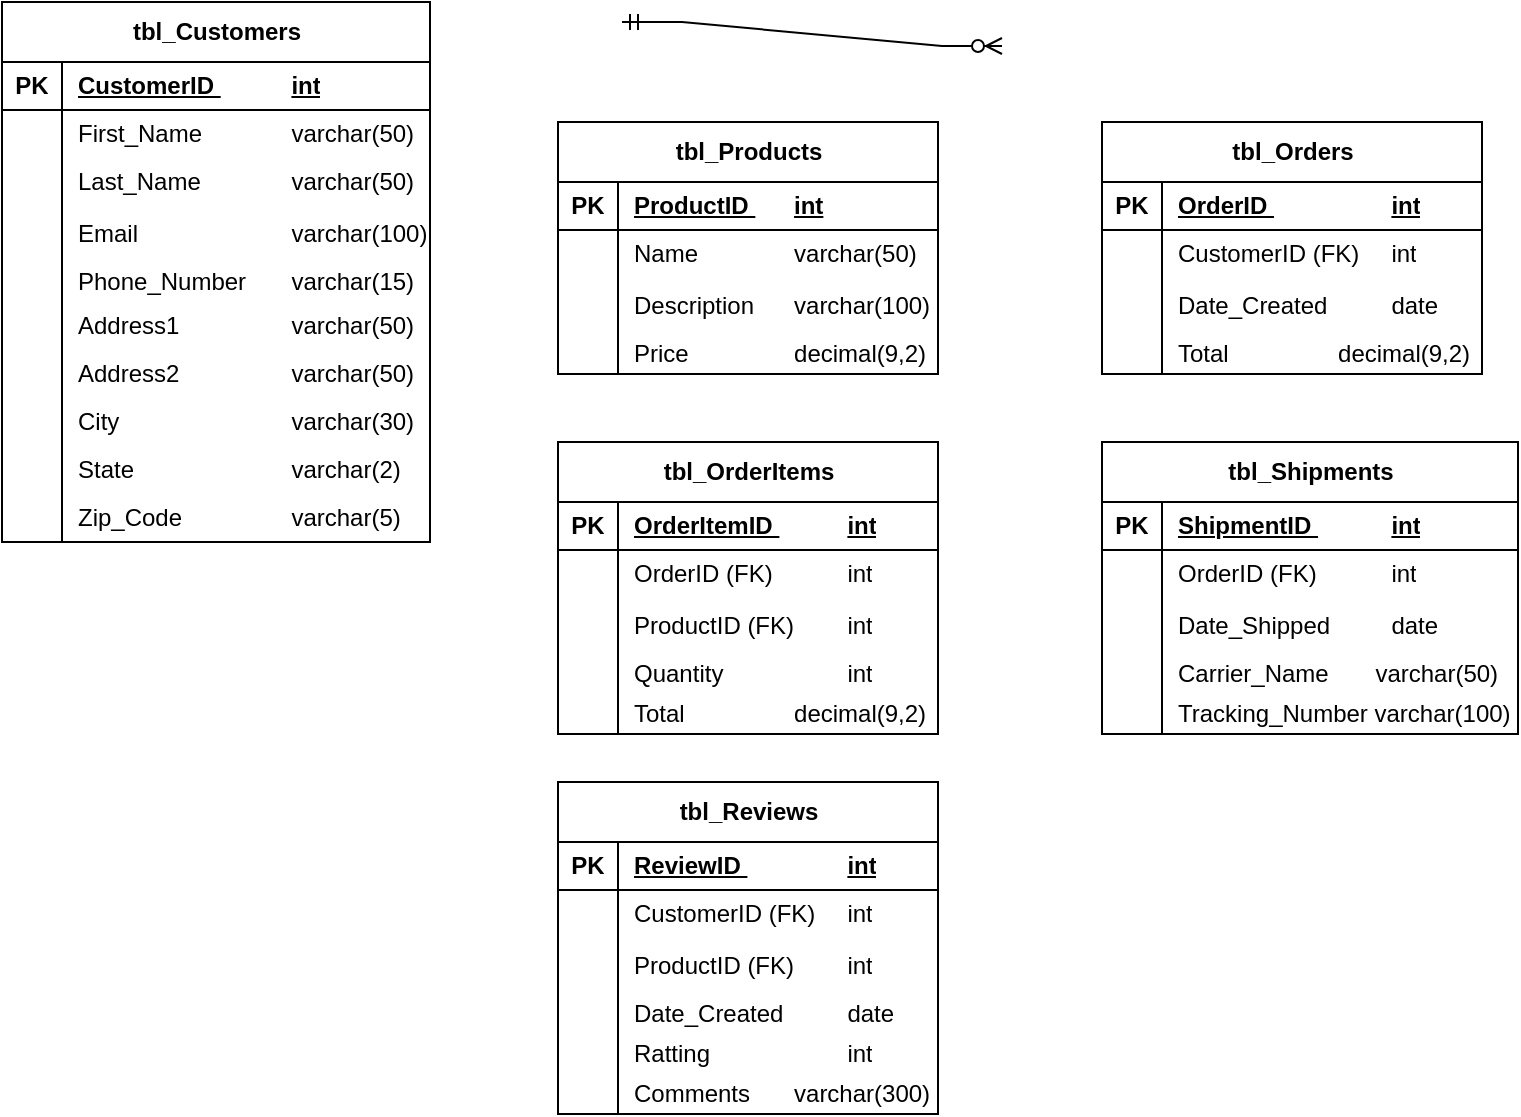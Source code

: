<mxfile version="22.1.5" type="github">
  <diagram name="Page-1" id="yN-8CEZ-ahlFTU7p4GhJ">
    <mxGraphModel dx="1012" dy="645" grid="1" gridSize="10" guides="1" tooltips="1" connect="1" arrows="1" fold="1" page="1" pageScale="1" pageWidth="850" pageHeight="1100" math="0" shadow="0">
      <root>
        <mxCell id="0" />
        <mxCell id="1" parent="0" />
        <mxCell id="nG5yOjNzxIH1vcLrPPvf-18" value="tbl_Customers" style="shape=table;startSize=30;container=1;collapsible=1;childLayout=tableLayout;fixedRows=1;rowLines=0;fontStyle=1;align=center;resizeLast=1;html=1;" parent="1" vertex="1">
          <mxGeometry x="40" y="40" width="214" height="270" as="geometry" />
        </mxCell>
        <mxCell id="nG5yOjNzxIH1vcLrPPvf-19" value="" style="shape=tableRow;horizontal=0;startSize=0;swimlaneHead=0;swimlaneBody=0;fillColor=none;collapsible=0;dropTarget=0;points=[[0,0.5],[1,0.5]];portConstraint=eastwest;top=0;left=0;right=0;bottom=1;" parent="nG5yOjNzxIH1vcLrPPvf-18" vertex="1">
          <mxGeometry y="30" width="214" height="24" as="geometry" />
        </mxCell>
        <mxCell id="nG5yOjNzxIH1vcLrPPvf-20" value="PK" style="shape=partialRectangle;connectable=0;fillColor=none;top=0;left=0;bottom=0;right=0;fontStyle=1;overflow=hidden;whiteSpace=wrap;html=1;" parent="nG5yOjNzxIH1vcLrPPvf-19" vertex="1">
          <mxGeometry width="30" height="24" as="geometry">
            <mxRectangle width="30" height="24" as="alternateBounds" />
          </mxGeometry>
        </mxCell>
        <mxCell id="nG5yOjNzxIH1vcLrPPvf-21" value="CustomerID&#x9;&lt;span style=&quot;white-space: pre;&quot;&gt;&#x9;&lt;/span&gt;&lt;span style=&quot;white-space: pre;&quot;&gt;&#x9;&lt;/span&gt;&lt;span style=&quot;border-color: var(--border-color);&quot;&gt;&lt;/span&gt;int" style="shape=partialRectangle;connectable=0;fillColor=none;top=0;left=0;bottom=0;right=0;align=left;spacingLeft=6;fontStyle=5;overflow=hidden;whiteSpace=wrap;html=1;" parent="nG5yOjNzxIH1vcLrPPvf-19" vertex="1">
          <mxGeometry x="30" width="184" height="24" as="geometry">
            <mxRectangle width="184" height="24" as="alternateBounds" />
          </mxGeometry>
        </mxCell>
        <mxCell id="nG5yOjNzxIH1vcLrPPvf-22" value="" style="shape=tableRow;horizontal=0;startSize=0;swimlaneHead=0;swimlaneBody=0;fillColor=none;collapsible=0;dropTarget=0;points=[[0,0.5],[1,0.5]];portConstraint=eastwest;top=0;left=0;right=0;bottom=0;" parent="nG5yOjNzxIH1vcLrPPvf-18" vertex="1">
          <mxGeometry y="54" width="214" height="24" as="geometry" />
        </mxCell>
        <mxCell id="nG5yOjNzxIH1vcLrPPvf-23" value="" style="shape=partialRectangle;connectable=0;fillColor=none;top=0;left=0;bottom=0;right=0;editable=1;overflow=hidden;whiteSpace=wrap;html=1;" parent="nG5yOjNzxIH1vcLrPPvf-22" vertex="1">
          <mxGeometry width="30" height="24" as="geometry">
            <mxRectangle width="30" height="24" as="alternateBounds" />
          </mxGeometry>
        </mxCell>
        <mxCell id="nG5yOjNzxIH1vcLrPPvf-24" value="First_Name&#x9;&lt;span style=&quot;white-space: pre;&quot;&gt;&#x9;&lt;/span&gt;&lt;span style=&quot;white-space: pre;&quot;&gt;&#x9;&lt;/span&gt;&lt;span style=&quot;border-color: var(--border-color);&quot;&gt;&lt;/span&gt;varchar(50)" style="shape=partialRectangle;connectable=0;fillColor=none;top=0;left=0;bottom=0;right=0;align=left;spacingLeft=6;overflow=hidden;whiteSpace=wrap;html=1;" parent="nG5yOjNzxIH1vcLrPPvf-22" vertex="1">
          <mxGeometry x="30" width="184" height="24" as="geometry">
            <mxRectangle width="184" height="24" as="alternateBounds" />
          </mxGeometry>
        </mxCell>
        <mxCell id="nG5yOjNzxIH1vcLrPPvf-25" value="" style="shape=tableRow;horizontal=0;startSize=0;swimlaneHead=0;swimlaneBody=0;fillColor=none;collapsible=0;dropTarget=0;points=[[0,0.5],[1,0.5]];portConstraint=eastwest;top=0;left=0;right=0;bottom=0;" parent="nG5yOjNzxIH1vcLrPPvf-18" vertex="1">
          <mxGeometry y="78" width="214" height="24" as="geometry" />
        </mxCell>
        <mxCell id="nG5yOjNzxIH1vcLrPPvf-26" value="" style="shape=partialRectangle;connectable=0;fillColor=none;top=0;left=0;bottom=0;right=0;editable=1;overflow=hidden;whiteSpace=wrap;html=1;" parent="nG5yOjNzxIH1vcLrPPvf-25" vertex="1">
          <mxGeometry width="30" height="24" as="geometry">
            <mxRectangle width="30" height="24" as="alternateBounds" />
          </mxGeometry>
        </mxCell>
        <mxCell id="nG5yOjNzxIH1vcLrPPvf-27" value="Last_Name&#x9;&lt;span style=&quot;white-space: pre;&quot;&gt;&#x9;&lt;/span&gt;&lt;span style=&quot;white-space: pre;&quot;&gt;&#x9;&lt;/span&gt;&lt;span style=&quot;border-color: var(--border-color);&quot;&gt;&lt;/span&gt;varchar(50)" style="shape=partialRectangle;connectable=0;fillColor=none;top=0;left=0;bottom=0;right=0;align=left;spacingLeft=6;overflow=hidden;whiteSpace=wrap;html=1;" parent="nG5yOjNzxIH1vcLrPPvf-25" vertex="1">
          <mxGeometry x="30" width="184" height="24" as="geometry">
            <mxRectangle width="184" height="24" as="alternateBounds" />
          </mxGeometry>
        </mxCell>
        <mxCell id="nG5yOjNzxIH1vcLrPPvf-28" value="" style="shape=tableRow;horizontal=0;startSize=0;swimlaneHead=0;swimlaneBody=0;fillColor=none;collapsible=0;dropTarget=0;points=[[0,0.5],[1,0.5]];portConstraint=eastwest;top=0;left=0;right=0;bottom=0;strokeColor=default;" parent="nG5yOjNzxIH1vcLrPPvf-18" vertex="1">
          <mxGeometry y="102" width="214" height="28" as="geometry" />
        </mxCell>
        <mxCell id="nG5yOjNzxIH1vcLrPPvf-29" value="" style="shape=partialRectangle;connectable=0;fillColor=none;top=0;left=0;bottom=0;right=0;editable=1;overflow=hidden;whiteSpace=wrap;html=1;" parent="nG5yOjNzxIH1vcLrPPvf-28" vertex="1">
          <mxGeometry width="30" height="28" as="geometry">
            <mxRectangle width="30" height="28" as="alternateBounds" />
          </mxGeometry>
        </mxCell>
        <mxCell id="nG5yOjNzxIH1vcLrPPvf-30" value="Email&#x9;&lt;span style=&quot;white-space: pre;&quot;&gt;&#x9;&lt;/span&gt;&lt;span style=&quot;white-space: pre;&quot;&gt;&#x9;&lt;/span&gt;&lt;span style=&quot;white-space: pre;&quot;&gt;&#x9;&lt;/span&gt;&lt;span style=&quot;border-color: var(--border-color);&quot;&gt;&lt;/span&gt;varchar(100)" style="shape=partialRectangle;connectable=0;fillColor=none;top=0;left=0;bottom=0;right=0;align=left;spacingLeft=6;overflow=hidden;whiteSpace=wrap;html=1;" parent="nG5yOjNzxIH1vcLrPPvf-28" vertex="1">
          <mxGeometry x="30" width="184" height="28" as="geometry">
            <mxRectangle width="184" height="28" as="alternateBounds" />
          </mxGeometry>
        </mxCell>
        <mxCell id="1pU03YvxmxOZ_lnWLBFP-92" style="shape=tableRow;horizontal=0;startSize=0;swimlaneHead=0;swimlaneBody=0;fillColor=none;collapsible=0;dropTarget=0;points=[[0,0.5],[1,0.5]];portConstraint=eastwest;top=0;left=0;right=0;bottom=0;strokeColor=default;" vertex="1" parent="nG5yOjNzxIH1vcLrPPvf-18">
          <mxGeometry y="130" width="214" height="20" as="geometry" />
        </mxCell>
        <mxCell id="1pU03YvxmxOZ_lnWLBFP-93" style="shape=partialRectangle;connectable=0;fillColor=none;top=0;left=0;bottom=0;right=0;editable=1;overflow=hidden;whiteSpace=wrap;html=1;" vertex="1" parent="1pU03YvxmxOZ_lnWLBFP-92">
          <mxGeometry width="30" height="20" as="geometry">
            <mxRectangle width="30" height="20" as="alternateBounds" />
          </mxGeometry>
        </mxCell>
        <mxCell id="1pU03YvxmxOZ_lnWLBFP-94" value="Phone_Number&#x9;&lt;span style=&quot;white-space: pre;&quot;&gt;&#x9;&lt;/span&gt;varchar(15)" style="shape=partialRectangle;connectable=0;fillColor=none;top=0;left=0;bottom=0;right=0;align=left;spacingLeft=6;overflow=hidden;whiteSpace=wrap;html=1;" vertex="1" parent="1pU03YvxmxOZ_lnWLBFP-92">
          <mxGeometry x="30" width="184" height="20" as="geometry">
            <mxRectangle width="184" height="20" as="alternateBounds" />
          </mxGeometry>
        </mxCell>
        <mxCell id="1pU03YvxmxOZ_lnWLBFP-89" style="shape=tableRow;horizontal=0;startSize=0;swimlaneHead=0;swimlaneBody=0;fillColor=none;collapsible=0;dropTarget=0;points=[[0,0.5],[1,0.5]];portConstraint=eastwest;top=0;left=0;right=0;bottom=0;strokeColor=default;" vertex="1" parent="nG5yOjNzxIH1vcLrPPvf-18">
          <mxGeometry y="150" width="214" height="24" as="geometry" />
        </mxCell>
        <mxCell id="1pU03YvxmxOZ_lnWLBFP-90" style="shape=partialRectangle;connectable=0;fillColor=none;top=0;left=0;bottom=0;right=0;editable=1;overflow=hidden;whiteSpace=wrap;html=1;" vertex="1" parent="1pU03YvxmxOZ_lnWLBFP-89">
          <mxGeometry width="30" height="24" as="geometry">
            <mxRectangle width="30" height="24" as="alternateBounds" />
          </mxGeometry>
        </mxCell>
        <mxCell id="1pU03YvxmxOZ_lnWLBFP-91" value="Address1&#x9;&lt;span style=&quot;border-color: var(--border-color);&quot;&gt;&lt;span style=&quot;white-space: pre;&quot;&gt;&amp;nbsp;&amp;nbsp;&amp;nbsp;&amp;nbsp;&lt;span style=&quot;white-space: pre;&quot;&gt;&#x9;&lt;/span&gt;&lt;span style=&quot;white-space: pre;&quot;&gt;&#x9;&lt;/span&gt;&lt;/span&gt;&lt;/span&gt;&lt;span style=&quot;border-color: var(--border-color);&quot;&gt;&lt;/span&gt;varchar(50)" style="shape=partialRectangle;connectable=0;fillColor=none;top=0;left=0;bottom=0;right=0;align=left;spacingLeft=6;overflow=hidden;whiteSpace=wrap;html=1;" vertex="1" parent="1pU03YvxmxOZ_lnWLBFP-89">
          <mxGeometry x="30" width="184" height="24" as="geometry">
            <mxRectangle width="184" height="24" as="alternateBounds" />
          </mxGeometry>
        </mxCell>
        <mxCell id="1pU03YvxmxOZ_lnWLBFP-86" style="shape=tableRow;horizontal=0;startSize=0;swimlaneHead=0;swimlaneBody=0;fillColor=none;collapsible=0;dropTarget=0;points=[[0,0.5],[1,0.5]];portConstraint=eastwest;top=0;left=0;right=0;bottom=0;strokeColor=default;" vertex="1" parent="nG5yOjNzxIH1vcLrPPvf-18">
          <mxGeometry y="174" width="214" height="24" as="geometry" />
        </mxCell>
        <mxCell id="1pU03YvxmxOZ_lnWLBFP-87" style="shape=partialRectangle;connectable=0;fillColor=none;top=0;left=0;bottom=0;right=0;editable=1;overflow=hidden;whiteSpace=wrap;html=1;" vertex="1" parent="1pU03YvxmxOZ_lnWLBFP-86">
          <mxGeometry width="30" height="24" as="geometry">
            <mxRectangle width="30" height="24" as="alternateBounds" />
          </mxGeometry>
        </mxCell>
        <mxCell id="1pU03YvxmxOZ_lnWLBFP-88" value="Address2&#x9;&lt;span style=&quot;border-color: var(--border-color);&quot;&gt;&lt;span style=&quot;white-space: pre;&quot;&gt;&amp;nbsp;&amp;nbsp;&amp;nbsp;&amp;nbsp;&lt;/span&gt;&lt;/span&gt;&lt;span style=&quot;border-color: var(--border-color);&quot;&gt;&lt;span style=&quot;white-space: pre;&quot;&gt;&amp;nbsp;&amp;nbsp;&amp;nbsp;&amp;nbsp;&lt;span style=&quot;white-space: pre;&quot;&gt;&#x9;&lt;/span&gt;&lt;/span&gt;&lt;/span&gt;varchar(50)" style="shape=partialRectangle;connectable=0;fillColor=none;top=0;left=0;bottom=0;right=0;align=left;spacingLeft=6;overflow=hidden;whiteSpace=wrap;html=1;" vertex="1" parent="1pU03YvxmxOZ_lnWLBFP-86">
          <mxGeometry x="30" width="184" height="24" as="geometry">
            <mxRectangle width="184" height="24" as="alternateBounds" />
          </mxGeometry>
        </mxCell>
        <mxCell id="1pU03YvxmxOZ_lnWLBFP-83" style="shape=tableRow;horizontal=0;startSize=0;swimlaneHead=0;swimlaneBody=0;fillColor=none;collapsible=0;dropTarget=0;points=[[0,0.5],[1,0.5]];portConstraint=eastwest;top=0;left=0;right=0;bottom=0;strokeColor=default;" vertex="1" parent="nG5yOjNzxIH1vcLrPPvf-18">
          <mxGeometry y="198" width="214" height="24" as="geometry" />
        </mxCell>
        <mxCell id="1pU03YvxmxOZ_lnWLBFP-84" style="shape=partialRectangle;connectable=0;fillColor=none;top=0;left=0;bottom=0;right=0;editable=1;overflow=hidden;whiteSpace=wrap;html=1;" vertex="1" parent="1pU03YvxmxOZ_lnWLBFP-83">
          <mxGeometry width="30" height="24" as="geometry">
            <mxRectangle width="30" height="24" as="alternateBounds" />
          </mxGeometry>
        </mxCell>
        <mxCell id="1pU03YvxmxOZ_lnWLBFP-85" value="City&#x9;&lt;span style=&quot;border-color: var(--border-color);&quot;&gt;&lt;span style=&quot;white-space: pre;&quot;&gt;&amp;nbsp;&amp;nbsp;&amp;nbsp;&amp;nbsp;&lt;/span&gt;&lt;/span&gt;&lt;span style=&quot;border-color: var(--border-color);&quot;&gt;&lt;span style=&quot;white-space: pre;&quot;&gt;&amp;nbsp;&amp;nbsp;&amp;nbsp;&amp;nbsp;&lt;/span&gt;&lt;/span&gt;&lt;span style=&quot;border-color: var(--border-color);&quot;&gt;&lt;span style=&quot;white-space: pre;&quot;&gt;&amp;nbsp;&amp;nbsp;&amp;nbsp;&amp;nbsp;&lt;span style=&quot;white-space: pre;&quot;&gt;&#x9;&lt;/span&gt;&lt;span style=&quot;white-space: pre;&quot;&gt;&#x9;&lt;/span&gt;&lt;/span&gt;&lt;/span&gt;varchar(30)" style="shape=partialRectangle;connectable=0;fillColor=none;top=0;left=0;bottom=0;right=0;align=left;spacingLeft=6;overflow=hidden;whiteSpace=wrap;html=1;" vertex="1" parent="1pU03YvxmxOZ_lnWLBFP-83">
          <mxGeometry x="30" width="184" height="24" as="geometry">
            <mxRectangle width="184" height="24" as="alternateBounds" />
          </mxGeometry>
        </mxCell>
        <mxCell id="1pU03YvxmxOZ_lnWLBFP-80" style="shape=tableRow;horizontal=0;startSize=0;swimlaneHead=0;swimlaneBody=0;fillColor=none;collapsible=0;dropTarget=0;points=[[0,0.5],[1,0.5]];portConstraint=eastwest;top=0;left=0;right=0;bottom=0;strokeColor=default;" vertex="1" parent="nG5yOjNzxIH1vcLrPPvf-18">
          <mxGeometry y="222" width="214" height="24" as="geometry" />
        </mxCell>
        <mxCell id="1pU03YvxmxOZ_lnWLBFP-81" style="shape=partialRectangle;connectable=0;fillColor=none;top=0;left=0;bottom=0;right=0;editable=1;overflow=hidden;whiteSpace=wrap;html=1;" vertex="1" parent="1pU03YvxmxOZ_lnWLBFP-80">
          <mxGeometry width="30" height="24" as="geometry">
            <mxRectangle width="30" height="24" as="alternateBounds" />
          </mxGeometry>
        </mxCell>
        <mxCell id="1pU03YvxmxOZ_lnWLBFP-82" value="State&#x9;&lt;span style=&quot;white-space: pre;&quot;&gt;&#x9;&lt;/span&gt;&lt;span style=&quot;white-space: pre;&quot;&gt;&#x9;&lt;/span&gt;&lt;span style=&quot;white-space: pre;&quot;&gt;&#x9;&lt;/span&gt;&lt;span style=&quot;border-color: var(--border-color);&quot;&gt;&lt;/span&gt;varchar(2)" style="shape=partialRectangle;connectable=0;fillColor=none;top=0;left=0;bottom=0;right=0;align=left;spacingLeft=6;overflow=hidden;whiteSpace=wrap;html=1;" vertex="1" parent="1pU03YvxmxOZ_lnWLBFP-80">
          <mxGeometry x="30" width="184" height="24" as="geometry">
            <mxRectangle width="184" height="24" as="alternateBounds" />
          </mxGeometry>
        </mxCell>
        <mxCell id="1pU03YvxmxOZ_lnWLBFP-77" style="shape=tableRow;horizontal=0;startSize=0;swimlaneHead=0;swimlaneBody=0;fillColor=none;collapsible=0;dropTarget=0;points=[[0,0.5],[1,0.5]];portConstraint=eastwest;top=0;left=0;right=0;bottom=0;strokeColor=default;" vertex="1" parent="nG5yOjNzxIH1vcLrPPvf-18">
          <mxGeometry y="246" width="214" height="24" as="geometry" />
        </mxCell>
        <mxCell id="1pU03YvxmxOZ_lnWLBFP-78" style="shape=partialRectangle;connectable=0;fillColor=none;top=0;left=0;bottom=0;right=0;editable=1;overflow=hidden;whiteSpace=wrap;html=1;" vertex="1" parent="1pU03YvxmxOZ_lnWLBFP-77">
          <mxGeometry width="30" height="24" as="geometry">
            <mxRectangle width="30" height="24" as="alternateBounds" />
          </mxGeometry>
        </mxCell>
        <mxCell id="1pU03YvxmxOZ_lnWLBFP-79" value="Zip_Code&#x9;&lt;span style=&quot;white-space: pre;&quot;&gt;&#x9;&lt;/span&gt;&lt;span style=&quot;white-space: pre;&quot;&gt;&#x9;&lt;/span&gt;&lt;span style=&quot;border-color: var(--border-color);&quot;&gt;&lt;/span&gt;varchar(5)" style="shape=partialRectangle;connectable=0;fillColor=none;top=0;left=0;bottom=0;right=0;align=left;spacingLeft=6;overflow=hidden;whiteSpace=wrap;html=1;" vertex="1" parent="1pU03YvxmxOZ_lnWLBFP-77">
          <mxGeometry x="30" width="184" height="24" as="geometry">
            <mxRectangle width="184" height="24" as="alternateBounds" />
          </mxGeometry>
        </mxCell>
        <mxCell id="nG5yOjNzxIH1vcLrPPvf-31" value="" style="edgeStyle=entityRelationEdgeStyle;fontSize=12;html=1;endArrow=ERzeroToMany;startArrow=ERmandOne;rounded=0;entryX=0;entryY=0.5;entryDx=0;entryDy=0;" parent="1" edge="1">
          <mxGeometry width="100" height="100" relative="1" as="geometry">
            <mxPoint x="350" y="50" as="sourcePoint" />
            <mxPoint x="540" y="62" as="targetPoint" />
          </mxGeometry>
        </mxCell>
        <mxCell id="1pU03YvxmxOZ_lnWLBFP-95" value="tbl_Products" style="shape=table;startSize=30;container=1;collapsible=1;childLayout=tableLayout;fixedRows=1;rowLines=0;fontStyle=1;align=center;resizeLast=1;html=1;" vertex="1" parent="1">
          <mxGeometry x="318" y="100" width="190" height="126" as="geometry" />
        </mxCell>
        <mxCell id="1pU03YvxmxOZ_lnWLBFP-96" value="" style="shape=tableRow;horizontal=0;startSize=0;swimlaneHead=0;swimlaneBody=0;fillColor=none;collapsible=0;dropTarget=0;points=[[0,0.5],[1,0.5]];portConstraint=eastwest;top=0;left=0;right=0;bottom=1;" vertex="1" parent="1pU03YvxmxOZ_lnWLBFP-95">
          <mxGeometry y="30" width="190" height="24" as="geometry" />
        </mxCell>
        <mxCell id="1pU03YvxmxOZ_lnWLBFP-97" value="PK" style="shape=partialRectangle;connectable=0;fillColor=none;top=0;left=0;bottom=0;right=0;fontStyle=1;overflow=hidden;whiteSpace=wrap;html=1;" vertex="1" parent="1pU03YvxmxOZ_lnWLBFP-96">
          <mxGeometry width="30" height="24" as="geometry">
            <mxRectangle width="30" height="24" as="alternateBounds" />
          </mxGeometry>
        </mxCell>
        <mxCell id="1pU03YvxmxOZ_lnWLBFP-98" value="ProductID&#x9;&lt;span style=&quot;white-space: pre;&quot;&gt;&#x9;&lt;/span&gt;int" style="shape=partialRectangle;connectable=0;fillColor=none;top=0;left=0;bottom=0;right=0;align=left;spacingLeft=6;fontStyle=5;overflow=hidden;whiteSpace=wrap;html=1;" vertex="1" parent="1pU03YvxmxOZ_lnWLBFP-96">
          <mxGeometry x="30" width="160" height="24" as="geometry">
            <mxRectangle width="160" height="24" as="alternateBounds" />
          </mxGeometry>
        </mxCell>
        <mxCell id="1pU03YvxmxOZ_lnWLBFP-102" value="" style="shape=tableRow;horizontal=0;startSize=0;swimlaneHead=0;swimlaneBody=0;fillColor=none;collapsible=0;dropTarget=0;points=[[0,0.5],[1,0.5]];portConstraint=eastwest;top=0;left=0;right=0;bottom=0;" vertex="1" parent="1pU03YvxmxOZ_lnWLBFP-95">
          <mxGeometry y="54" width="190" height="24" as="geometry" />
        </mxCell>
        <mxCell id="1pU03YvxmxOZ_lnWLBFP-103" value="" style="shape=partialRectangle;connectable=0;fillColor=none;top=0;left=0;bottom=0;right=0;editable=1;overflow=hidden;whiteSpace=wrap;html=1;" vertex="1" parent="1pU03YvxmxOZ_lnWLBFP-102">
          <mxGeometry width="30" height="24" as="geometry">
            <mxRectangle width="30" height="24" as="alternateBounds" />
          </mxGeometry>
        </mxCell>
        <mxCell id="1pU03YvxmxOZ_lnWLBFP-104" value="Name&#x9;&lt;span style=&quot;white-space: pre;&quot;&gt;&#x9;&lt;/span&gt;&lt;span style=&quot;white-space: pre;&quot;&gt;&#x9;&lt;/span&gt;varchar(50)" style="shape=partialRectangle;connectable=0;fillColor=none;top=0;left=0;bottom=0;right=0;align=left;spacingLeft=6;overflow=hidden;whiteSpace=wrap;html=1;" vertex="1" parent="1pU03YvxmxOZ_lnWLBFP-102">
          <mxGeometry x="30" width="160" height="24" as="geometry">
            <mxRectangle width="160" height="24" as="alternateBounds" />
          </mxGeometry>
        </mxCell>
        <mxCell id="1pU03YvxmxOZ_lnWLBFP-105" value="" style="shape=tableRow;horizontal=0;startSize=0;swimlaneHead=0;swimlaneBody=0;fillColor=none;collapsible=0;dropTarget=0;points=[[0,0.5],[1,0.5]];portConstraint=eastwest;top=0;left=0;right=0;bottom=0;strokeColor=default;" vertex="1" parent="1pU03YvxmxOZ_lnWLBFP-95">
          <mxGeometry y="78" width="190" height="28" as="geometry" />
        </mxCell>
        <mxCell id="1pU03YvxmxOZ_lnWLBFP-106" value="" style="shape=partialRectangle;connectable=0;fillColor=none;top=0;left=0;bottom=0;right=0;editable=1;overflow=hidden;whiteSpace=wrap;html=1;" vertex="1" parent="1pU03YvxmxOZ_lnWLBFP-105">
          <mxGeometry width="30" height="28" as="geometry">
            <mxRectangle width="30" height="28" as="alternateBounds" />
          </mxGeometry>
        </mxCell>
        <mxCell id="1pU03YvxmxOZ_lnWLBFP-107" value="Description&amp;nbsp;&lt;span style=&quot;white-space: pre;&quot;&gt;&#x9;&lt;/span&gt;varchar(100)" style="shape=partialRectangle;connectable=0;fillColor=none;top=0;left=0;bottom=0;right=0;align=left;spacingLeft=6;overflow=hidden;whiteSpace=wrap;html=1;" vertex="1" parent="1pU03YvxmxOZ_lnWLBFP-105">
          <mxGeometry x="30" width="160" height="28" as="geometry">
            <mxRectangle width="160" height="28" as="alternateBounds" />
          </mxGeometry>
        </mxCell>
        <mxCell id="1pU03YvxmxOZ_lnWLBFP-108" style="shape=tableRow;horizontal=0;startSize=0;swimlaneHead=0;swimlaneBody=0;fillColor=none;collapsible=0;dropTarget=0;points=[[0,0.5],[1,0.5]];portConstraint=eastwest;top=0;left=0;right=0;bottom=0;strokeColor=default;" vertex="1" parent="1pU03YvxmxOZ_lnWLBFP-95">
          <mxGeometry y="106" width="190" height="20" as="geometry" />
        </mxCell>
        <mxCell id="1pU03YvxmxOZ_lnWLBFP-109" style="shape=partialRectangle;connectable=0;fillColor=none;top=0;left=0;bottom=0;right=0;editable=1;overflow=hidden;whiteSpace=wrap;html=1;" vertex="1" parent="1pU03YvxmxOZ_lnWLBFP-108">
          <mxGeometry width="30" height="20" as="geometry">
            <mxRectangle width="30" height="20" as="alternateBounds" />
          </mxGeometry>
        </mxCell>
        <mxCell id="1pU03YvxmxOZ_lnWLBFP-110" value="Price&amp;nbsp;&lt;span style=&quot;white-space: pre;&quot;&gt;&#x9;&lt;span style=&quot;white-space: pre;&quot;&gt;&#x9;&lt;/span&gt;&lt;/span&gt;decimal(9,2)" style="shape=partialRectangle;connectable=0;fillColor=none;top=0;left=0;bottom=0;right=0;align=left;spacingLeft=6;overflow=hidden;whiteSpace=wrap;html=1;" vertex="1" parent="1pU03YvxmxOZ_lnWLBFP-108">
          <mxGeometry x="30" width="160" height="20" as="geometry">
            <mxRectangle width="160" height="20" as="alternateBounds" />
          </mxGeometry>
        </mxCell>
        <mxCell id="1pU03YvxmxOZ_lnWLBFP-126" value="tbl_Orders" style="shape=table;startSize=30;container=1;collapsible=1;childLayout=tableLayout;fixedRows=1;rowLines=0;fontStyle=1;align=center;resizeLast=1;html=1;" vertex="1" parent="1">
          <mxGeometry x="590" y="100" width="190" height="126" as="geometry" />
        </mxCell>
        <mxCell id="1pU03YvxmxOZ_lnWLBFP-127" value="" style="shape=tableRow;horizontal=0;startSize=0;swimlaneHead=0;swimlaneBody=0;fillColor=none;collapsible=0;dropTarget=0;points=[[0,0.5],[1,0.5]];portConstraint=eastwest;top=0;left=0;right=0;bottom=1;" vertex="1" parent="1pU03YvxmxOZ_lnWLBFP-126">
          <mxGeometry y="30" width="190" height="24" as="geometry" />
        </mxCell>
        <mxCell id="1pU03YvxmxOZ_lnWLBFP-128" value="PK" style="shape=partialRectangle;connectable=0;fillColor=none;top=0;left=0;bottom=0;right=0;fontStyle=1;overflow=hidden;whiteSpace=wrap;html=1;" vertex="1" parent="1pU03YvxmxOZ_lnWLBFP-127">
          <mxGeometry width="30" height="24" as="geometry">
            <mxRectangle width="30" height="24" as="alternateBounds" />
          </mxGeometry>
        </mxCell>
        <mxCell id="1pU03YvxmxOZ_lnWLBFP-129" value="OrderID&#x9;&lt;span style=&quot;white-space: pre;&quot;&gt;&#x9;&lt;span style=&quot;white-space: pre;&quot;&gt;&#x9;&lt;span style=&quot;white-space: pre;&quot;&gt;&#x9;&lt;/span&gt;&lt;/span&gt;&lt;/span&gt;int" style="shape=partialRectangle;connectable=0;fillColor=none;top=0;left=0;bottom=0;right=0;align=left;spacingLeft=6;fontStyle=5;overflow=hidden;whiteSpace=wrap;html=1;" vertex="1" parent="1pU03YvxmxOZ_lnWLBFP-127">
          <mxGeometry x="30" width="160" height="24" as="geometry">
            <mxRectangle width="160" height="24" as="alternateBounds" />
          </mxGeometry>
        </mxCell>
        <mxCell id="1pU03YvxmxOZ_lnWLBFP-130" value="" style="shape=tableRow;horizontal=0;startSize=0;swimlaneHead=0;swimlaneBody=0;fillColor=none;collapsible=0;dropTarget=0;points=[[0,0.5],[1,0.5]];portConstraint=eastwest;top=0;left=0;right=0;bottom=0;" vertex="1" parent="1pU03YvxmxOZ_lnWLBFP-126">
          <mxGeometry y="54" width="190" height="24" as="geometry" />
        </mxCell>
        <mxCell id="1pU03YvxmxOZ_lnWLBFP-131" value="" style="shape=partialRectangle;connectable=0;fillColor=none;top=0;left=0;bottom=0;right=0;editable=1;overflow=hidden;whiteSpace=wrap;html=1;" vertex="1" parent="1pU03YvxmxOZ_lnWLBFP-130">
          <mxGeometry width="30" height="24" as="geometry">
            <mxRectangle width="30" height="24" as="alternateBounds" />
          </mxGeometry>
        </mxCell>
        <mxCell id="1pU03YvxmxOZ_lnWLBFP-132" value="CustomerID (FK) &lt;span style=&quot;white-space: pre;&quot;&gt;&#x9;&lt;/span&gt;int" style="shape=partialRectangle;connectable=0;fillColor=none;top=0;left=0;bottom=0;right=0;align=left;spacingLeft=6;overflow=hidden;whiteSpace=wrap;html=1;" vertex="1" parent="1pU03YvxmxOZ_lnWLBFP-130">
          <mxGeometry x="30" width="160" height="24" as="geometry">
            <mxRectangle width="160" height="24" as="alternateBounds" />
          </mxGeometry>
        </mxCell>
        <mxCell id="1pU03YvxmxOZ_lnWLBFP-133" value="" style="shape=tableRow;horizontal=0;startSize=0;swimlaneHead=0;swimlaneBody=0;fillColor=none;collapsible=0;dropTarget=0;points=[[0,0.5],[1,0.5]];portConstraint=eastwest;top=0;left=0;right=0;bottom=0;strokeColor=default;" vertex="1" parent="1pU03YvxmxOZ_lnWLBFP-126">
          <mxGeometry y="78" width="190" height="28" as="geometry" />
        </mxCell>
        <mxCell id="1pU03YvxmxOZ_lnWLBFP-134" value="" style="shape=partialRectangle;connectable=0;fillColor=none;top=0;left=0;bottom=0;right=0;editable=1;overflow=hidden;whiteSpace=wrap;html=1;" vertex="1" parent="1pU03YvxmxOZ_lnWLBFP-133">
          <mxGeometry width="30" height="28" as="geometry">
            <mxRectangle width="30" height="28" as="alternateBounds" />
          </mxGeometry>
        </mxCell>
        <mxCell id="1pU03YvxmxOZ_lnWLBFP-135" value="Date_Created&lt;span style=&quot;white-space: pre;&quot;&gt;&#x9;&lt;/span&gt;&lt;span style=&quot;white-space: pre;&quot;&gt;&#x9;&lt;/span&gt;date" style="shape=partialRectangle;connectable=0;fillColor=none;top=0;left=0;bottom=0;right=0;align=left;spacingLeft=6;overflow=hidden;whiteSpace=wrap;html=1;" vertex="1" parent="1pU03YvxmxOZ_lnWLBFP-133">
          <mxGeometry x="30" width="160" height="28" as="geometry">
            <mxRectangle width="160" height="28" as="alternateBounds" />
          </mxGeometry>
        </mxCell>
        <mxCell id="1pU03YvxmxOZ_lnWLBFP-136" style="shape=tableRow;horizontal=0;startSize=0;swimlaneHead=0;swimlaneBody=0;fillColor=none;collapsible=0;dropTarget=0;points=[[0,0.5],[1,0.5]];portConstraint=eastwest;top=0;left=0;right=0;bottom=0;strokeColor=default;" vertex="1" parent="1pU03YvxmxOZ_lnWLBFP-126">
          <mxGeometry y="106" width="190" height="20" as="geometry" />
        </mxCell>
        <mxCell id="1pU03YvxmxOZ_lnWLBFP-137" style="shape=partialRectangle;connectable=0;fillColor=none;top=0;left=0;bottom=0;right=0;editable=1;overflow=hidden;whiteSpace=wrap;html=1;" vertex="1" parent="1pU03YvxmxOZ_lnWLBFP-136">
          <mxGeometry width="30" height="20" as="geometry">
            <mxRectangle width="30" height="20" as="alternateBounds" />
          </mxGeometry>
        </mxCell>
        <mxCell id="1pU03YvxmxOZ_lnWLBFP-138" value="Total&amp;nbsp;&lt;span style=&quot;white-space: pre;&quot;&gt;&#x9;&lt;span style=&quot;white-space: pre;&quot;&gt;&#x9;&lt;/span&gt;&lt;/span&gt;decimal(9,2)" style="shape=partialRectangle;connectable=0;fillColor=none;top=0;left=0;bottom=0;right=0;align=left;spacingLeft=6;overflow=hidden;whiteSpace=wrap;html=1;" vertex="1" parent="1pU03YvxmxOZ_lnWLBFP-136">
          <mxGeometry x="30" width="160" height="20" as="geometry">
            <mxRectangle width="160" height="20" as="alternateBounds" />
          </mxGeometry>
        </mxCell>
        <mxCell id="1pU03YvxmxOZ_lnWLBFP-139" value="tbl_OrderItems" style="shape=table;startSize=30;container=1;collapsible=1;childLayout=tableLayout;fixedRows=1;rowLines=0;fontStyle=1;align=center;resizeLast=1;html=1;" vertex="1" parent="1">
          <mxGeometry x="318" y="260" width="190" height="146" as="geometry" />
        </mxCell>
        <mxCell id="1pU03YvxmxOZ_lnWLBFP-140" value="" style="shape=tableRow;horizontal=0;startSize=0;swimlaneHead=0;swimlaneBody=0;fillColor=none;collapsible=0;dropTarget=0;points=[[0,0.5],[1,0.5]];portConstraint=eastwest;top=0;left=0;right=0;bottom=1;" vertex="1" parent="1pU03YvxmxOZ_lnWLBFP-139">
          <mxGeometry y="30" width="190" height="24" as="geometry" />
        </mxCell>
        <mxCell id="1pU03YvxmxOZ_lnWLBFP-141" value="PK" style="shape=partialRectangle;connectable=0;fillColor=none;top=0;left=0;bottom=0;right=0;fontStyle=1;overflow=hidden;whiteSpace=wrap;html=1;" vertex="1" parent="1pU03YvxmxOZ_lnWLBFP-140">
          <mxGeometry width="30" height="24" as="geometry">
            <mxRectangle width="30" height="24" as="alternateBounds" />
          </mxGeometry>
        </mxCell>
        <mxCell id="1pU03YvxmxOZ_lnWLBFP-142" value="OrderItemID&#x9;&lt;span style=&quot;white-space: pre;&quot;&gt;&#x9;&lt;span style=&quot;white-space: pre;&quot;&gt;&lt;span style=&quot;white-space: pre;&quot;&gt;&#x9;&lt;/span&gt;&lt;/span&gt;&lt;/span&gt;int" style="shape=partialRectangle;connectable=0;fillColor=none;top=0;left=0;bottom=0;right=0;align=left;spacingLeft=6;fontStyle=5;overflow=hidden;whiteSpace=wrap;html=1;" vertex="1" parent="1pU03YvxmxOZ_lnWLBFP-140">
          <mxGeometry x="30" width="160" height="24" as="geometry">
            <mxRectangle width="160" height="24" as="alternateBounds" />
          </mxGeometry>
        </mxCell>
        <mxCell id="1pU03YvxmxOZ_lnWLBFP-143" value="" style="shape=tableRow;horizontal=0;startSize=0;swimlaneHead=0;swimlaneBody=0;fillColor=none;collapsible=0;dropTarget=0;points=[[0,0.5],[1,0.5]];portConstraint=eastwest;top=0;left=0;right=0;bottom=0;" vertex="1" parent="1pU03YvxmxOZ_lnWLBFP-139">
          <mxGeometry y="54" width="190" height="24" as="geometry" />
        </mxCell>
        <mxCell id="1pU03YvxmxOZ_lnWLBFP-144" value="" style="shape=partialRectangle;connectable=0;fillColor=none;top=0;left=0;bottom=0;right=0;editable=1;overflow=hidden;whiteSpace=wrap;html=1;" vertex="1" parent="1pU03YvxmxOZ_lnWLBFP-143">
          <mxGeometry width="30" height="24" as="geometry">
            <mxRectangle width="30" height="24" as="alternateBounds" />
          </mxGeometry>
        </mxCell>
        <mxCell id="1pU03YvxmxOZ_lnWLBFP-145" value="OrderID (FK) &lt;span style=&quot;white-space: pre;&quot;&gt;&#x9;&lt;span style=&quot;white-space: pre;&quot;&gt;&#x9;&lt;/span&gt;&lt;/span&gt;int" style="shape=partialRectangle;connectable=0;fillColor=none;top=0;left=0;bottom=0;right=0;align=left;spacingLeft=6;overflow=hidden;whiteSpace=wrap;html=1;" vertex="1" parent="1pU03YvxmxOZ_lnWLBFP-143">
          <mxGeometry x="30" width="160" height="24" as="geometry">
            <mxRectangle width="160" height="24" as="alternateBounds" />
          </mxGeometry>
        </mxCell>
        <mxCell id="1pU03YvxmxOZ_lnWLBFP-146" value="" style="shape=tableRow;horizontal=0;startSize=0;swimlaneHead=0;swimlaneBody=0;fillColor=none;collapsible=0;dropTarget=0;points=[[0,0.5],[1,0.5]];portConstraint=eastwest;top=0;left=0;right=0;bottom=0;strokeColor=default;" vertex="1" parent="1pU03YvxmxOZ_lnWLBFP-139">
          <mxGeometry y="78" width="190" height="28" as="geometry" />
        </mxCell>
        <mxCell id="1pU03YvxmxOZ_lnWLBFP-147" value="" style="shape=partialRectangle;connectable=0;fillColor=none;top=0;left=0;bottom=0;right=0;editable=1;overflow=hidden;whiteSpace=wrap;html=1;" vertex="1" parent="1pU03YvxmxOZ_lnWLBFP-146">
          <mxGeometry width="30" height="28" as="geometry">
            <mxRectangle width="30" height="28" as="alternateBounds" />
          </mxGeometry>
        </mxCell>
        <mxCell id="1pU03YvxmxOZ_lnWLBFP-148" value="ProductID (FK) &lt;span style=&quot;white-space: pre;&quot;&gt;&#x9;&lt;/span&gt;int" style="shape=partialRectangle;connectable=0;fillColor=none;top=0;left=0;bottom=0;right=0;align=left;spacingLeft=6;overflow=hidden;whiteSpace=wrap;html=1;" vertex="1" parent="1pU03YvxmxOZ_lnWLBFP-146">
          <mxGeometry x="30" width="160" height="28" as="geometry">
            <mxRectangle width="160" height="28" as="alternateBounds" />
          </mxGeometry>
        </mxCell>
        <mxCell id="1pU03YvxmxOZ_lnWLBFP-155" style="shape=tableRow;horizontal=0;startSize=0;swimlaneHead=0;swimlaneBody=0;fillColor=none;collapsible=0;dropTarget=0;points=[[0,0.5],[1,0.5]];portConstraint=eastwest;top=0;left=0;right=0;bottom=0;strokeColor=default;" vertex="1" parent="1pU03YvxmxOZ_lnWLBFP-139">
          <mxGeometry y="106" width="190" height="20" as="geometry" />
        </mxCell>
        <mxCell id="1pU03YvxmxOZ_lnWLBFP-156" style="shape=partialRectangle;connectable=0;fillColor=none;top=0;left=0;bottom=0;right=0;editable=1;overflow=hidden;whiteSpace=wrap;html=1;" vertex="1" parent="1pU03YvxmxOZ_lnWLBFP-155">
          <mxGeometry width="30" height="20" as="geometry">
            <mxRectangle width="30" height="20" as="alternateBounds" />
          </mxGeometry>
        </mxCell>
        <mxCell id="1pU03YvxmxOZ_lnWLBFP-157" value="Quantity&lt;span style=&quot;white-space: pre;&quot;&gt;&#x9;&lt;/span&gt;&lt;span style=&quot;white-space: pre;&quot;&gt;&#x9;&lt;/span&gt;&lt;span style=&quot;white-space: pre;&quot;&gt;&#x9;&lt;/span&gt;int" style="shape=partialRectangle;connectable=0;fillColor=none;top=0;left=0;bottom=0;right=0;align=left;spacingLeft=6;overflow=hidden;whiteSpace=wrap;html=1;" vertex="1" parent="1pU03YvxmxOZ_lnWLBFP-155">
          <mxGeometry x="30" width="160" height="20" as="geometry">
            <mxRectangle width="160" height="20" as="alternateBounds" />
          </mxGeometry>
        </mxCell>
        <mxCell id="1pU03YvxmxOZ_lnWLBFP-149" style="shape=tableRow;horizontal=0;startSize=0;swimlaneHead=0;swimlaneBody=0;fillColor=none;collapsible=0;dropTarget=0;points=[[0,0.5],[1,0.5]];portConstraint=eastwest;top=0;left=0;right=0;bottom=0;strokeColor=default;" vertex="1" parent="1pU03YvxmxOZ_lnWLBFP-139">
          <mxGeometry y="126" width="190" height="20" as="geometry" />
        </mxCell>
        <mxCell id="1pU03YvxmxOZ_lnWLBFP-150" style="shape=partialRectangle;connectable=0;fillColor=none;top=0;left=0;bottom=0;right=0;editable=1;overflow=hidden;whiteSpace=wrap;html=1;" vertex="1" parent="1pU03YvxmxOZ_lnWLBFP-149">
          <mxGeometry width="30" height="20" as="geometry">
            <mxRectangle width="30" height="20" as="alternateBounds" />
          </mxGeometry>
        </mxCell>
        <mxCell id="1pU03YvxmxOZ_lnWLBFP-151" value="Total&amp;nbsp;&lt;span style=&quot;white-space: pre;&quot;&gt;&#x9;&lt;span style=&quot;white-space: pre;&quot;&gt;&#x9;&lt;/span&gt;&lt;/span&gt;decimal(9,2)" style="shape=partialRectangle;connectable=0;fillColor=none;top=0;left=0;bottom=0;right=0;align=left;spacingLeft=6;overflow=hidden;whiteSpace=wrap;html=1;" vertex="1" parent="1pU03YvxmxOZ_lnWLBFP-149">
          <mxGeometry x="30" width="160" height="20" as="geometry">
            <mxRectangle width="160" height="20" as="alternateBounds" />
          </mxGeometry>
        </mxCell>
        <mxCell id="1pU03YvxmxOZ_lnWLBFP-158" value="tbl_Shipments" style="shape=table;startSize=30;container=1;collapsible=1;childLayout=tableLayout;fixedRows=1;rowLines=0;fontStyle=1;align=center;resizeLast=1;html=1;" vertex="1" parent="1">
          <mxGeometry x="590" y="260" width="208" height="146" as="geometry" />
        </mxCell>
        <mxCell id="1pU03YvxmxOZ_lnWLBFP-159" value="" style="shape=tableRow;horizontal=0;startSize=0;swimlaneHead=0;swimlaneBody=0;fillColor=none;collapsible=0;dropTarget=0;points=[[0,0.5],[1,0.5]];portConstraint=eastwest;top=0;left=0;right=0;bottom=1;" vertex="1" parent="1pU03YvxmxOZ_lnWLBFP-158">
          <mxGeometry y="30" width="208" height="24" as="geometry" />
        </mxCell>
        <mxCell id="1pU03YvxmxOZ_lnWLBFP-160" value="PK" style="shape=partialRectangle;connectable=0;fillColor=none;top=0;left=0;bottom=0;right=0;fontStyle=1;overflow=hidden;whiteSpace=wrap;html=1;" vertex="1" parent="1pU03YvxmxOZ_lnWLBFP-159">
          <mxGeometry width="30" height="24" as="geometry">
            <mxRectangle width="30" height="24" as="alternateBounds" />
          </mxGeometry>
        </mxCell>
        <mxCell id="1pU03YvxmxOZ_lnWLBFP-161" value="ShipmentID&#x9;&lt;span style=&quot;white-space: pre;&quot;&gt;&#x9;&lt;span style=&quot;white-space: pre;&quot;&gt;&lt;span style=&quot;white-space: pre;&quot;&gt;&#x9;&lt;/span&gt;&lt;/span&gt;&lt;/span&gt;int" style="shape=partialRectangle;connectable=0;fillColor=none;top=0;left=0;bottom=0;right=0;align=left;spacingLeft=6;fontStyle=5;overflow=hidden;whiteSpace=wrap;html=1;" vertex="1" parent="1pU03YvxmxOZ_lnWLBFP-159">
          <mxGeometry x="30" width="178" height="24" as="geometry">
            <mxRectangle width="178" height="24" as="alternateBounds" />
          </mxGeometry>
        </mxCell>
        <mxCell id="1pU03YvxmxOZ_lnWLBFP-162" value="" style="shape=tableRow;horizontal=0;startSize=0;swimlaneHead=0;swimlaneBody=0;fillColor=none;collapsible=0;dropTarget=0;points=[[0,0.5],[1,0.5]];portConstraint=eastwest;top=0;left=0;right=0;bottom=0;" vertex="1" parent="1pU03YvxmxOZ_lnWLBFP-158">
          <mxGeometry y="54" width="208" height="24" as="geometry" />
        </mxCell>
        <mxCell id="1pU03YvxmxOZ_lnWLBFP-163" value="" style="shape=partialRectangle;connectable=0;fillColor=none;top=0;left=0;bottom=0;right=0;editable=1;overflow=hidden;whiteSpace=wrap;html=1;" vertex="1" parent="1pU03YvxmxOZ_lnWLBFP-162">
          <mxGeometry width="30" height="24" as="geometry">
            <mxRectangle width="30" height="24" as="alternateBounds" />
          </mxGeometry>
        </mxCell>
        <mxCell id="1pU03YvxmxOZ_lnWLBFP-164" value="OrderID (FK) &lt;span style=&quot;white-space: pre;&quot;&gt;&#x9;&lt;span style=&quot;white-space: pre;&quot;&gt;&#x9;&lt;/span&gt;&lt;/span&gt;int" style="shape=partialRectangle;connectable=0;fillColor=none;top=0;left=0;bottom=0;right=0;align=left;spacingLeft=6;overflow=hidden;whiteSpace=wrap;html=1;" vertex="1" parent="1pU03YvxmxOZ_lnWLBFP-162">
          <mxGeometry x="30" width="178" height="24" as="geometry">
            <mxRectangle width="178" height="24" as="alternateBounds" />
          </mxGeometry>
        </mxCell>
        <mxCell id="1pU03YvxmxOZ_lnWLBFP-165" value="" style="shape=tableRow;horizontal=0;startSize=0;swimlaneHead=0;swimlaneBody=0;fillColor=none;collapsible=0;dropTarget=0;points=[[0,0.5],[1,0.5]];portConstraint=eastwest;top=0;left=0;right=0;bottom=0;strokeColor=default;" vertex="1" parent="1pU03YvxmxOZ_lnWLBFP-158">
          <mxGeometry y="78" width="208" height="28" as="geometry" />
        </mxCell>
        <mxCell id="1pU03YvxmxOZ_lnWLBFP-166" value="" style="shape=partialRectangle;connectable=0;fillColor=none;top=0;left=0;bottom=0;right=0;editable=1;overflow=hidden;whiteSpace=wrap;html=1;" vertex="1" parent="1pU03YvxmxOZ_lnWLBFP-165">
          <mxGeometry width="30" height="28" as="geometry">
            <mxRectangle width="30" height="28" as="alternateBounds" />
          </mxGeometry>
        </mxCell>
        <mxCell id="1pU03YvxmxOZ_lnWLBFP-167" value="Date_Shipped&lt;span style=&quot;white-space: pre;&quot;&gt;&#x9;&lt;/span&gt;&lt;span style=&quot;white-space: pre;&quot;&gt;&#x9;&lt;/span&gt;date" style="shape=partialRectangle;connectable=0;fillColor=none;top=0;left=0;bottom=0;right=0;align=left;spacingLeft=6;overflow=hidden;whiteSpace=wrap;html=1;" vertex="1" parent="1pU03YvxmxOZ_lnWLBFP-165">
          <mxGeometry x="30" width="178" height="28" as="geometry">
            <mxRectangle width="178" height="28" as="alternateBounds" />
          </mxGeometry>
        </mxCell>
        <mxCell id="1pU03YvxmxOZ_lnWLBFP-168" style="shape=tableRow;horizontal=0;startSize=0;swimlaneHead=0;swimlaneBody=0;fillColor=none;collapsible=0;dropTarget=0;points=[[0,0.5],[1,0.5]];portConstraint=eastwest;top=0;left=0;right=0;bottom=0;strokeColor=default;" vertex="1" parent="1pU03YvxmxOZ_lnWLBFP-158">
          <mxGeometry y="106" width="208" height="20" as="geometry" />
        </mxCell>
        <mxCell id="1pU03YvxmxOZ_lnWLBFP-169" style="shape=partialRectangle;connectable=0;fillColor=none;top=0;left=0;bottom=0;right=0;editable=1;overflow=hidden;whiteSpace=wrap;html=1;" vertex="1" parent="1pU03YvxmxOZ_lnWLBFP-168">
          <mxGeometry width="30" height="20" as="geometry">
            <mxRectangle width="30" height="20" as="alternateBounds" />
          </mxGeometry>
        </mxCell>
        <mxCell id="1pU03YvxmxOZ_lnWLBFP-170" value="Carrier_Name&amp;nbsp; &amp;nbsp; &amp;nbsp; &amp;nbsp;varchar(50)" style="shape=partialRectangle;connectable=0;fillColor=none;top=0;left=0;bottom=0;right=0;align=left;spacingLeft=6;overflow=hidden;whiteSpace=wrap;html=1;" vertex="1" parent="1pU03YvxmxOZ_lnWLBFP-168">
          <mxGeometry x="30" width="178" height="20" as="geometry">
            <mxRectangle width="178" height="20" as="alternateBounds" />
          </mxGeometry>
        </mxCell>
        <mxCell id="1pU03YvxmxOZ_lnWLBFP-171" style="shape=tableRow;horizontal=0;startSize=0;swimlaneHead=0;swimlaneBody=0;fillColor=none;collapsible=0;dropTarget=0;points=[[0,0.5],[1,0.5]];portConstraint=eastwest;top=0;left=0;right=0;bottom=0;strokeColor=default;" vertex="1" parent="1pU03YvxmxOZ_lnWLBFP-158">
          <mxGeometry y="126" width="208" height="20" as="geometry" />
        </mxCell>
        <mxCell id="1pU03YvxmxOZ_lnWLBFP-172" style="shape=partialRectangle;connectable=0;fillColor=none;top=0;left=0;bottom=0;right=0;editable=1;overflow=hidden;whiteSpace=wrap;html=1;" vertex="1" parent="1pU03YvxmxOZ_lnWLBFP-171">
          <mxGeometry width="30" height="20" as="geometry">
            <mxRectangle width="30" height="20" as="alternateBounds" />
          </mxGeometry>
        </mxCell>
        <mxCell id="1pU03YvxmxOZ_lnWLBFP-173" value="Tracking_Number varchar(100)" style="shape=partialRectangle;connectable=0;fillColor=none;top=0;left=0;bottom=0;right=0;align=left;spacingLeft=6;overflow=hidden;whiteSpace=wrap;html=1;" vertex="1" parent="1pU03YvxmxOZ_lnWLBFP-171">
          <mxGeometry x="30" width="178" height="20" as="geometry">
            <mxRectangle width="178" height="20" as="alternateBounds" />
          </mxGeometry>
        </mxCell>
        <mxCell id="1pU03YvxmxOZ_lnWLBFP-174" value="tbl_Reviews" style="shape=table;startSize=30;container=1;collapsible=1;childLayout=tableLayout;fixedRows=1;rowLines=0;fontStyle=1;align=center;resizeLast=1;html=1;" vertex="1" parent="1">
          <mxGeometry x="318" y="430" width="190" height="166" as="geometry" />
        </mxCell>
        <mxCell id="1pU03YvxmxOZ_lnWLBFP-175" value="" style="shape=tableRow;horizontal=0;startSize=0;swimlaneHead=0;swimlaneBody=0;fillColor=none;collapsible=0;dropTarget=0;points=[[0,0.5],[1,0.5]];portConstraint=eastwest;top=0;left=0;right=0;bottom=1;" vertex="1" parent="1pU03YvxmxOZ_lnWLBFP-174">
          <mxGeometry y="30" width="190" height="24" as="geometry" />
        </mxCell>
        <mxCell id="1pU03YvxmxOZ_lnWLBFP-176" value="PK" style="shape=partialRectangle;connectable=0;fillColor=none;top=0;left=0;bottom=0;right=0;fontStyle=1;overflow=hidden;whiteSpace=wrap;html=1;" vertex="1" parent="1pU03YvxmxOZ_lnWLBFP-175">
          <mxGeometry width="30" height="24" as="geometry">
            <mxRectangle width="30" height="24" as="alternateBounds" />
          </mxGeometry>
        </mxCell>
        <mxCell id="1pU03YvxmxOZ_lnWLBFP-177" value="ReviewID&#x9;&lt;span style=&quot;white-space: pre;&quot;&gt;&#x9;&lt;span style=&quot;white-space: pre;&quot;&gt;&lt;span style=&quot;white-space: pre;&quot;&gt;&#x9;&lt;/span&gt;&lt;/span&gt;&lt;/span&gt;int" style="shape=partialRectangle;connectable=0;fillColor=none;top=0;left=0;bottom=0;right=0;align=left;spacingLeft=6;fontStyle=5;overflow=hidden;whiteSpace=wrap;html=1;" vertex="1" parent="1pU03YvxmxOZ_lnWLBFP-175">
          <mxGeometry x="30" width="160" height="24" as="geometry">
            <mxRectangle width="160" height="24" as="alternateBounds" />
          </mxGeometry>
        </mxCell>
        <mxCell id="1pU03YvxmxOZ_lnWLBFP-178" value="" style="shape=tableRow;horizontal=0;startSize=0;swimlaneHead=0;swimlaneBody=0;fillColor=none;collapsible=0;dropTarget=0;points=[[0,0.5],[1,0.5]];portConstraint=eastwest;top=0;left=0;right=0;bottom=0;" vertex="1" parent="1pU03YvxmxOZ_lnWLBFP-174">
          <mxGeometry y="54" width="190" height="24" as="geometry" />
        </mxCell>
        <mxCell id="1pU03YvxmxOZ_lnWLBFP-179" value="" style="shape=partialRectangle;connectable=0;fillColor=none;top=0;left=0;bottom=0;right=0;editable=1;overflow=hidden;whiteSpace=wrap;html=1;" vertex="1" parent="1pU03YvxmxOZ_lnWLBFP-178">
          <mxGeometry width="30" height="24" as="geometry">
            <mxRectangle width="30" height="24" as="alternateBounds" />
          </mxGeometry>
        </mxCell>
        <mxCell id="1pU03YvxmxOZ_lnWLBFP-180" value="CustomerID (FK) &lt;span style=&quot;white-space: pre;&quot;&gt;&#x9;&lt;/span&gt;int" style="shape=partialRectangle;connectable=0;fillColor=none;top=0;left=0;bottom=0;right=0;align=left;spacingLeft=6;overflow=hidden;whiteSpace=wrap;html=1;" vertex="1" parent="1pU03YvxmxOZ_lnWLBFP-178">
          <mxGeometry x="30" width="160" height="24" as="geometry">
            <mxRectangle width="160" height="24" as="alternateBounds" />
          </mxGeometry>
        </mxCell>
        <mxCell id="1pU03YvxmxOZ_lnWLBFP-181" value="" style="shape=tableRow;horizontal=0;startSize=0;swimlaneHead=0;swimlaneBody=0;fillColor=none;collapsible=0;dropTarget=0;points=[[0,0.5],[1,0.5]];portConstraint=eastwest;top=0;left=0;right=0;bottom=0;strokeColor=default;" vertex="1" parent="1pU03YvxmxOZ_lnWLBFP-174">
          <mxGeometry y="78" width="190" height="28" as="geometry" />
        </mxCell>
        <mxCell id="1pU03YvxmxOZ_lnWLBFP-182" value="" style="shape=partialRectangle;connectable=0;fillColor=none;top=0;left=0;bottom=0;right=0;editable=1;overflow=hidden;whiteSpace=wrap;html=1;" vertex="1" parent="1pU03YvxmxOZ_lnWLBFP-181">
          <mxGeometry width="30" height="28" as="geometry">
            <mxRectangle width="30" height="28" as="alternateBounds" />
          </mxGeometry>
        </mxCell>
        <mxCell id="1pU03YvxmxOZ_lnWLBFP-183" value="ProductID (FK) &lt;span style=&quot;white-space: pre;&quot;&gt;&#x9;&lt;/span&gt;int" style="shape=partialRectangle;connectable=0;fillColor=none;top=0;left=0;bottom=0;right=0;align=left;spacingLeft=6;overflow=hidden;whiteSpace=wrap;html=1;" vertex="1" parent="1pU03YvxmxOZ_lnWLBFP-181">
          <mxGeometry x="30" width="160" height="28" as="geometry">
            <mxRectangle width="160" height="28" as="alternateBounds" />
          </mxGeometry>
        </mxCell>
        <mxCell id="1pU03YvxmxOZ_lnWLBFP-190" style="shape=tableRow;horizontal=0;startSize=0;swimlaneHead=0;swimlaneBody=0;fillColor=none;collapsible=0;dropTarget=0;points=[[0,0.5],[1,0.5]];portConstraint=eastwest;top=0;left=0;right=0;bottom=0;strokeColor=default;" vertex="1" parent="1pU03YvxmxOZ_lnWLBFP-174">
          <mxGeometry y="106" width="190" height="20" as="geometry" />
        </mxCell>
        <mxCell id="1pU03YvxmxOZ_lnWLBFP-191" style="shape=partialRectangle;connectable=0;fillColor=none;top=0;left=0;bottom=0;right=0;editable=1;overflow=hidden;whiteSpace=wrap;html=1;" vertex="1" parent="1pU03YvxmxOZ_lnWLBFP-190">
          <mxGeometry width="30" height="20" as="geometry">
            <mxRectangle width="30" height="20" as="alternateBounds" />
          </mxGeometry>
        </mxCell>
        <mxCell id="1pU03YvxmxOZ_lnWLBFP-192" value="Date_Created&#x9;&lt;span style=&quot;border-color: var(--border-color);&quot;&gt;&lt;span style=&quot;white-space: pre;&quot;&gt;&amp;nbsp;&amp;nbsp;&amp;nbsp;&amp;nbsp;&lt;span style=&quot;white-space: pre;&quot;&gt;&#x9;&lt;/span&gt;&lt;/span&gt;&lt;/span&gt;date" style="shape=partialRectangle;connectable=0;fillColor=none;top=0;left=0;bottom=0;right=0;align=left;spacingLeft=6;overflow=hidden;whiteSpace=wrap;html=1;" vertex="1" parent="1pU03YvxmxOZ_lnWLBFP-190">
          <mxGeometry x="30" width="160" height="20" as="geometry">
            <mxRectangle width="160" height="20" as="alternateBounds" />
          </mxGeometry>
        </mxCell>
        <mxCell id="1pU03YvxmxOZ_lnWLBFP-184" style="shape=tableRow;horizontal=0;startSize=0;swimlaneHead=0;swimlaneBody=0;fillColor=none;collapsible=0;dropTarget=0;points=[[0,0.5],[1,0.5]];portConstraint=eastwest;top=0;left=0;right=0;bottom=0;strokeColor=default;" vertex="1" parent="1pU03YvxmxOZ_lnWLBFP-174">
          <mxGeometry y="126" width="190" height="20" as="geometry" />
        </mxCell>
        <mxCell id="1pU03YvxmxOZ_lnWLBFP-185" style="shape=partialRectangle;connectable=0;fillColor=none;top=0;left=0;bottom=0;right=0;editable=1;overflow=hidden;whiteSpace=wrap;html=1;" vertex="1" parent="1pU03YvxmxOZ_lnWLBFP-184">
          <mxGeometry width="30" height="20" as="geometry">
            <mxRectangle width="30" height="20" as="alternateBounds" />
          </mxGeometry>
        </mxCell>
        <mxCell id="1pU03YvxmxOZ_lnWLBFP-186" value="Ratting&lt;span style=&quot;white-space: pre;&quot;&gt;&#x9;&lt;/span&gt;&lt;span style=&quot;white-space: pre;&quot;&gt;&#x9;&lt;/span&gt;&lt;span style=&quot;white-space: pre;&quot;&gt;&#x9;&lt;/span&gt;int" style="shape=partialRectangle;connectable=0;fillColor=none;top=0;left=0;bottom=0;right=0;align=left;spacingLeft=6;overflow=hidden;whiteSpace=wrap;html=1;" vertex="1" parent="1pU03YvxmxOZ_lnWLBFP-184">
          <mxGeometry x="30" width="160" height="20" as="geometry">
            <mxRectangle width="160" height="20" as="alternateBounds" />
          </mxGeometry>
        </mxCell>
        <mxCell id="1pU03YvxmxOZ_lnWLBFP-187" style="shape=tableRow;horizontal=0;startSize=0;swimlaneHead=0;swimlaneBody=0;fillColor=none;collapsible=0;dropTarget=0;points=[[0,0.5],[1,0.5]];portConstraint=eastwest;top=0;left=0;right=0;bottom=0;strokeColor=default;" vertex="1" parent="1pU03YvxmxOZ_lnWLBFP-174">
          <mxGeometry y="146" width="190" height="20" as="geometry" />
        </mxCell>
        <mxCell id="1pU03YvxmxOZ_lnWLBFP-188" style="shape=partialRectangle;connectable=0;fillColor=none;top=0;left=0;bottom=0;right=0;editable=1;overflow=hidden;whiteSpace=wrap;html=1;" vertex="1" parent="1pU03YvxmxOZ_lnWLBFP-187">
          <mxGeometry width="30" height="20" as="geometry">
            <mxRectangle width="30" height="20" as="alternateBounds" />
          </mxGeometry>
        </mxCell>
        <mxCell id="1pU03YvxmxOZ_lnWLBFP-189" value="Comments&lt;span style=&quot;white-space: pre;&quot;&gt;&#x9;&lt;/span&gt;varchar(300)" style="shape=partialRectangle;connectable=0;fillColor=none;top=0;left=0;bottom=0;right=0;align=left;spacingLeft=6;overflow=hidden;whiteSpace=wrap;html=1;" vertex="1" parent="1pU03YvxmxOZ_lnWLBFP-187">
          <mxGeometry x="30" width="160" height="20" as="geometry">
            <mxRectangle width="160" height="20" as="alternateBounds" />
          </mxGeometry>
        </mxCell>
      </root>
    </mxGraphModel>
  </diagram>
</mxfile>
